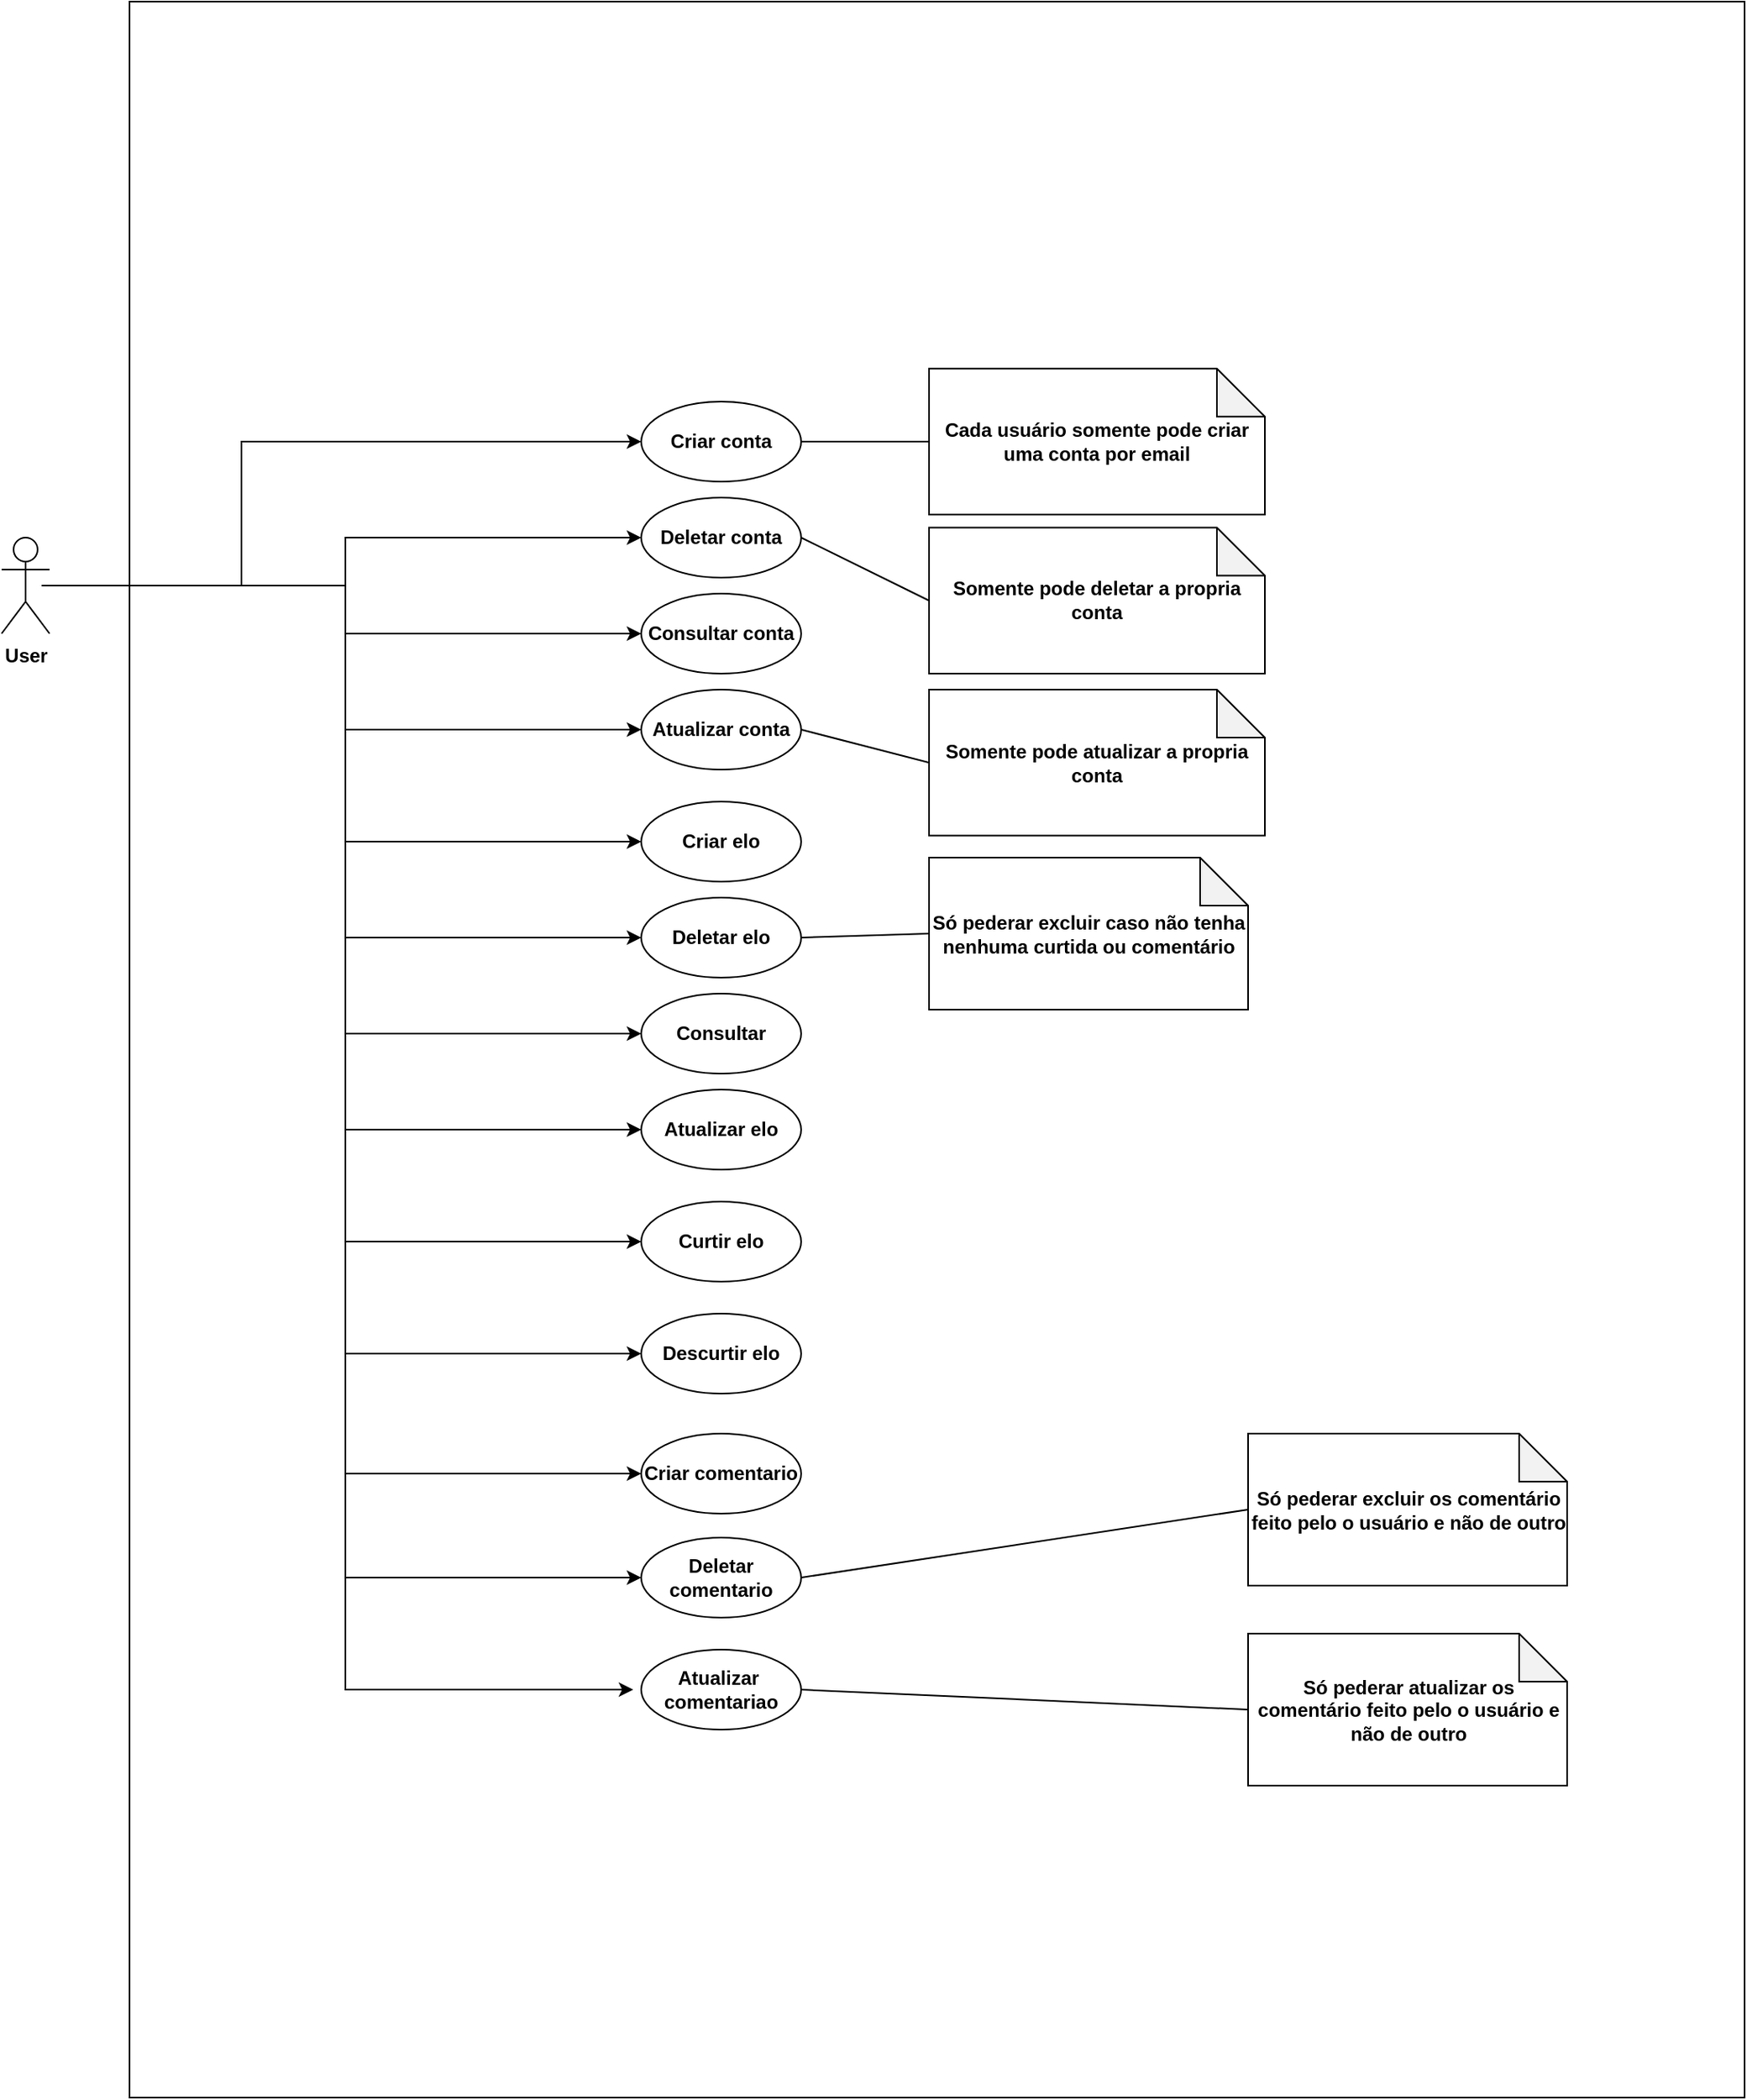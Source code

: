 <mxfile>
    <diagram id="UKbJ-RGaA5On2io5LNQb" name="recobook">
        <mxGraphModel dx="1661" dy="1858" grid="1" gridSize="10" guides="1" tooltips="1" connect="1" arrows="1" fold="1" page="1" pageScale="1" pageWidth="850" pageHeight="1100" math="0" shadow="0">
            <root>
                <mxCell id="0"/>
                <mxCell id="1" parent="0"/>
                <mxCell id="2" value="" style="rounded=0;whiteSpace=wrap;html=1;" parent="1" vertex="1">
                    <mxGeometry x="110" y="-140" width="1010" height="1310" as="geometry"/>
                </mxCell>
                <mxCell id="168" style="edgeStyle=orthogonalEdgeStyle;rounded=0;orthogonalLoop=1;jettySize=auto;html=1;entryX=0;entryY=0.5;entryDx=0;entryDy=0;" parent="1" source="3" target="18" edge="1">
                    <mxGeometry relative="1" as="geometry">
                        <Array as="points">
                            <mxPoint x="180" y="225"/>
                            <mxPoint x="180" y="135"/>
                        </Array>
                    </mxGeometry>
                </mxCell>
                <mxCell id="169" style="edgeStyle=orthogonalEdgeStyle;rounded=0;orthogonalLoop=1;jettySize=auto;html=1;entryX=0;entryY=0.5;entryDx=0;entryDy=0;" parent="1" source="3" target="21" edge="1">
                    <mxGeometry relative="1" as="geometry"/>
                </mxCell>
                <mxCell id="170" style="edgeStyle=orthogonalEdgeStyle;rounded=0;orthogonalLoop=1;jettySize=auto;html=1;" parent="1" source="3" target="22" edge="1">
                    <mxGeometry relative="1" as="geometry"/>
                </mxCell>
                <mxCell id="171" style="edgeStyle=orthogonalEdgeStyle;rounded=0;orthogonalLoop=1;jettySize=auto;html=1;entryX=0;entryY=0.5;entryDx=0;entryDy=0;" parent="1" source="3" target="26" edge="1">
                    <mxGeometry relative="1" as="geometry"/>
                </mxCell>
                <mxCell id="172" style="edgeStyle=orthogonalEdgeStyle;rounded=0;orthogonalLoop=1;jettySize=auto;html=1;entryX=0;entryY=0.5;entryDx=0;entryDy=0;" parent="1" source="3" target="45" edge="1">
                    <mxGeometry relative="1" as="geometry"/>
                </mxCell>
                <mxCell id="173" style="edgeStyle=orthogonalEdgeStyle;rounded=0;orthogonalLoop=1;jettySize=auto;html=1;entryX=0;entryY=0.5;entryDx=0;entryDy=0;" parent="1" source="3" target="47" edge="1">
                    <mxGeometry relative="1" as="geometry"/>
                </mxCell>
                <mxCell id="174" style="edgeStyle=orthogonalEdgeStyle;rounded=0;orthogonalLoop=1;jettySize=auto;html=1;entryX=0;entryY=0.5;entryDx=0;entryDy=0;" parent="1" source="3" target="49" edge="1">
                    <mxGeometry relative="1" as="geometry"/>
                </mxCell>
                <mxCell id="175" style="edgeStyle=orthogonalEdgeStyle;rounded=0;orthogonalLoop=1;jettySize=auto;html=1;entryX=0;entryY=0.5;entryDx=0;entryDy=0;" parent="1" source="3" target="51" edge="1">
                    <mxGeometry relative="1" as="geometry"/>
                </mxCell>
                <mxCell id="176" style="edgeStyle=orthogonalEdgeStyle;rounded=0;orthogonalLoop=1;jettySize=auto;html=1;entryX=0;entryY=0.5;entryDx=0;entryDy=0;" parent="1" source="3" target="138" edge="1">
                    <mxGeometry relative="1" as="geometry"/>
                </mxCell>
                <mxCell id="177" style="edgeStyle=orthogonalEdgeStyle;rounded=0;orthogonalLoop=1;jettySize=auto;html=1;entryX=0;entryY=0.5;entryDx=0;entryDy=0;" parent="1" source="3" target="139" edge="1">
                    <mxGeometry relative="1" as="geometry"/>
                </mxCell>
                <mxCell id="178" style="edgeStyle=orthogonalEdgeStyle;rounded=0;orthogonalLoop=1;jettySize=auto;html=1;entryX=0;entryY=0.5;entryDx=0;entryDy=0;" parent="1" source="3" target="146" edge="1">
                    <mxGeometry relative="1" as="geometry"/>
                </mxCell>
                <mxCell id="180" style="edgeStyle=orthogonalEdgeStyle;rounded=0;orthogonalLoop=1;jettySize=auto;html=1;entryX=0;entryY=0.5;entryDx=0;entryDy=0;" parent="1" source="3" target="147" edge="1">
                    <mxGeometry relative="1" as="geometry"/>
                </mxCell>
                <mxCell id="182" style="edgeStyle=orthogonalEdgeStyle;rounded=0;orthogonalLoop=1;jettySize=auto;html=1;" parent="1" edge="1">
                    <mxGeometry relative="1" as="geometry">
                        <mxPoint x="55" y="225" as="sourcePoint"/>
                        <mxPoint x="425" y="915" as="targetPoint"/>
                        <Array as="points">
                            <mxPoint x="245" y="225"/>
                            <mxPoint x="245" y="915"/>
                        </Array>
                    </mxGeometry>
                </mxCell>
                <mxCell id="3" value="&lt;b&gt;User&lt;/b&gt;" style="shape=umlActor;verticalLabelPosition=bottom;verticalAlign=top;html=1;outlineConnect=0;" parent="1" vertex="1">
                    <mxGeometry x="30" y="195" width="30" height="60" as="geometry"/>
                </mxCell>
                <mxCell id="18" value="&lt;b&gt;Criar conta&lt;/b&gt;" style="ellipse;whiteSpace=wrap;html=1;" parent="1" vertex="1">
                    <mxGeometry x="430" y="110" width="100" height="50" as="geometry"/>
                </mxCell>
                <mxCell id="21" value="&lt;b&gt;Deletar&amp;nbsp;&lt;/b&gt;&lt;b&gt;conta&lt;/b&gt;" style="ellipse;whiteSpace=wrap;html=1;" parent="1" vertex="1">
                    <mxGeometry x="430" y="170" width="100" height="50" as="geometry"/>
                </mxCell>
                <mxCell id="22" value="&lt;b&gt;Consultar&amp;nbsp;&lt;/b&gt;&lt;b&gt;conta&lt;/b&gt;" style="ellipse;whiteSpace=wrap;html=1;" parent="1" vertex="1">
                    <mxGeometry x="430" y="230" width="100" height="50" as="geometry"/>
                </mxCell>
                <mxCell id="26" value="&lt;b&gt;Atualizar&amp;nbsp;&lt;/b&gt;&lt;b&gt;conta&lt;/b&gt;" style="ellipse;whiteSpace=wrap;html=1;" parent="1" vertex="1">
                    <mxGeometry x="430" y="290" width="100" height="50" as="geometry"/>
                </mxCell>
                <mxCell id="45" value="&lt;b&gt;Criar&amp;nbsp;&lt;/b&gt;&lt;b&gt;elo&lt;/b&gt;" style="ellipse;whiteSpace=wrap;html=1;" parent="1" vertex="1">
                    <mxGeometry x="430" y="360" width="100" height="50" as="geometry"/>
                </mxCell>
                <mxCell id="47" value="&lt;b&gt;Deletar&amp;nbsp;&lt;/b&gt;&lt;b&gt;elo&lt;/b&gt;" style="ellipse;whiteSpace=wrap;html=1;" parent="1" vertex="1">
                    <mxGeometry x="430" y="420" width="100" height="50" as="geometry"/>
                </mxCell>
                <mxCell id="49" value="&lt;b&gt;Consultar&lt;/b&gt;" style="ellipse;whiteSpace=wrap;html=1;" parent="1" vertex="1">
                    <mxGeometry x="430" y="480" width="100" height="50" as="geometry"/>
                </mxCell>
                <mxCell id="51" value="&lt;b&gt;Atualizar&amp;nbsp;&lt;/b&gt;&lt;b&gt;elo&lt;/b&gt;" style="ellipse;whiteSpace=wrap;html=1;" parent="1" vertex="1">
                    <mxGeometry x="430" y="540" width="100" height="50" as="geometry"/>
                </mxCell>
                <mxCell id="79" value="&lt;b&gt;Só pederar excluir caso não tenha nenhuma curtida ou comentário&lt;/b&gt;" style="shape=note;whiteSpace=wrap;html=1;backgroundOutline=1;darkOpacity=0.05;" parent="1" vertex="1">
                    <mxGeometry x="610" y="395" width="199.5" height="95" as="geometry"/>
                </mxCell>
                <mxCell id="82" value="" style="endArrow=none;html=1;exitX=1;exitY=0.5;exitDx=0;exitDy=0;entryX=0;entryY=0.5;entryDx=0;entryDy=0;entryPerimeter=0;" parent="1" source="47" target="79" edge="1">
                    <mxGeometry width="50" height="50" relative="1" as="geometry">
                        <mxPoint x="550" y="380" as="sourcePoint"/>
                        <mxPoint x="600" y="330" as="targetPoint"/>
                    </mxGeometry>
                </mxCell>
                <mxCell id="93" value="&lt;b&gt;Cada usuário somente pode criar uma conta por email&lt;/b&gt;" style="shape=note;whiteSpace=wrap;html=1;backgroundOutline=1;darkOpacity=0.05;" parent="1" vertex="1">
                    <mxGeometry x="610" y="89.38" width="210" height="91.25" as="geometry"/>
                </mxCell>
                <mxCell id="95" value="" style="endArrow=none;html=1;entryX=1;entryY=0.5;entryDx=0;entryDy=0;exitX=0;exitY=0.5;exitDx=0;exitDy=0;exitPerimeter=0;" parent="1" source="93" target="18" edge="1">
                    <mxGeometry width="50" height="50" relative="1" as="geometry">
                        <mxPoint x="470" y="330" as="sourcePoint"/>
                        <mxPoint x="520" y="280" as="targetPoint"/>
                    </mxGeometry>
                </mxCell>
                <mxCell id="96" value="&lt;b&gt;Somente pode deletar a propria conta&lt;/b&gt;" style="shape=note;whiteSpace=wrap;html=1;backgroundOutline=1;darkOpacity=0.05;" parent="1" vertex="1">
                    <mxGeometry x="610" y="188.75" width="210" height="91.25" as="geometry"/>
                </mxCell>
                <mxCell id="97" value="" style="endArrow=none;html=1;entryX=1;entryY=0.5;entryDx=0;entryDy=0;exitX=0;exitY=0.5;exitDx=0;exitDy=0;exitPerimeter=0;" parent="1" source="96" target="21" edge="1">
                    <mxGeometry width="50" height="50" relative="1" as="geometry">
                        <mxPoint x="620" y="145.005" as="sourcePoint"/>
                        <mxPoint x="540" y="145" as="targetPoint"/>
                    </mxGeometry>
                </mxCell>
                <mxCell id="98" value="&lt;b&gt;Somente pode atualizar a propria conta&lt;/b&gt;" style="shape=note;whiteSpace=wrap;html=1;backgroundOutline=1;darkOpacity=0.05;" parent="1" vertex="1">
                    <mxGeometry x="610" y="290" width="210" height="91.25" as="geometry"/>
                </mxCell>
                <mxCell id="100" value="" style="endArrow=none;html=1;entryX=1;entryY=0.5;entryDx=0;entryDy=0;exitX=0;exitY=0.5;exitDx=0;exitDy=0;exitPerimeter=0;" parent="1" source="98" target="26" edge="1">
                    <mxGeometry width="50" height="50" relative="1" as="geometry">
                        <mxPoint x="620" y="244.375" as="sourcePoint"/>
                        <mxPoint x="540" y="205" as="targetPoint"/>
                    </mxGeometry>
                </mxCell>
                <mxCell id="138" value="&lt;b&gt;Curtir elo&lt;/b&gt;" style="ellipse;whiteSpace=wrap;html=1;" parent="1" vertex="1">
                    <mxGeometry x="430" y="610" width="100" height="50" as="geometry"/>
                </mxCell>
                <mxCell id="139" value="&lt;b&gt;Descurtir elo&lt;/b&gt;" style="ellipse;whiteSpace=wrap;html=1;" parent="1" vertex="1">
                    <mxGeometry x="430" y="680" width="100" height="50" as="geometry"/>
                </mxCell>
                <mxCell id="146" value="&lt;b&gt;Criar comentario&lt;/b&gt;" style="ellipse;whiteSpace=wrap;html=1;" parent="1" vertex="1">
                    <mxGeometry x="430" y="755" width="100" height="50" as="geometry"/>
                </mxCell>
                <mxCell id="147" value="&lt;b&gt;Deletar comentario&lt;/b&gt;" style="ellipse;whiteSpace=wrap;html=1;" parent="1" vertex="1">
                    <mxGeometry x="430" y="820" width="100" height="50" as="geometry"/>
                </mxCell>
                <mxCell id="150" value="&lt;b&gt;Atualizar&amp;nbsp; comentariao&lt;/b&gt;" style="ellipse;whiteSpace=wrap;html=1;" parent="1" vertex="1">
                    <mxGeometry x="430" y="890" width="100" height="50" as="geometry"/>
                </mxCell>
                <mxCell id="155" value="&lt;b&gt;Só pederar excluir os comentário feito pelo o usuário e não de outro&lt;/b&gt;" style="shape=note;whiteSpace=wrap;html=1;backgroundOutline=1;darkOpacity=0.05;" parent="1" vertex="1">
                    <mxGeometry x="809.5" y="755" width="199.5" height="95" as="geometry"/>
                </mxCell>
                <mxCell id="156" value="" style="endArrow=none;html=1;exitX=1;exitY=0.5;exitDx=0;exitDy=0;entryX=0;entryY=0.5;entryDx=0;entryDy=0;entryPerimeter=0;" parent="1" source="147" target="155" edge="1">
                    <mxGeometry width="50" height="50" relative="1" as="geometry">
                        <mxPoint x="760" y="680" as="sourcePoint"/>
                        <mxPoint x="810" y="630" as="targetPoint"/>
                    </mxGeometry>
                </mxCell>
                <mxCell id="157" value="&lt;b&gt;Só pederar atualizar os comentário feito pelo o usuário e não de outro&lt;/b&gt;" style="shape=note;whiteSpace=wrap;html=1;backgroundOutline=1;darkOpacity=0.05;" parent="1" vertex="1">
                    <mxGeometry x="809.5" y="880" width="199.5" height="95" as="geometry"/>
                </mxCell>
                <mxCell id="163" value="" style="endArrow=none;html=1;exitX=1;exitY=0.5;exitDx=0;exitDy=0;entryX=0;entryY=0.5;entryDx=0;entryDy=0;entryPerimeter=0;" parent="1" source="150" target="157" edge="1">
                    <mxGeometry width="50" height="50" relative="1" as="geometry">
                        <mxPoint x="760" y="780" as="sourcePoint"/>
                        <mxPoint x="810" y="730" as="targetPoint"/>
                    </mxGeometry>
                </mxCell>
            </root>
        </mxGraphModel>
    </diagram>
</mxfile>
